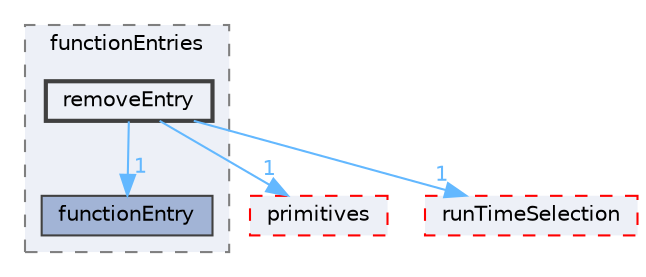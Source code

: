 digraph "src/OpenFOAM/db/dictionary/functionEntries/removeEntry"
{
 // LATEX_PDF_SIZE
  bgcolor="transparent";
  edge [fontname=Helvetica,fontsize=10,labelfontname=Helvetica,labelfontsize=10];
  node [fontname=Helvetica,fontsize=10,shape=box,height=0.2,width=0.4];
  compound=true
  subgraph clusterdir_02d80f093374efbc333e223ddfd028a9 {
    graph [ bgcolor="#edf0f7", pencolor="grey50", label="functionEntries", fontname=Helvetica,fontsize=10 style="filled,dashed", URL="dir_02d80f093374efbc333e223ddfd028a9.html",tooltip=""]
  dir_93ae320f13f2b5009a9bc00443e35e66 [label="functionEntry", fillcolor="#a2b4d6", color="grey25", style="filled", URL="dir_93ae320f13f2b5009a9bc00443e35e66.html",tooltip=""];
  dir_d55712e5efed954af925fc006dd993f2 [label="removeEntry", fillcolor="#edf0f7", color="grey25", style="filled,bold", URL="dir_d55712e5efed954af925fc006dd993f2.html",tooltip=""];
  }
  dir_3e50f45338116b169052b428016851aa [label="primitives", fillcolor="#edf0f7", color="red", style="filled,dashed", URL="dir_3e50f45338116b169052b428016851aa.html",tooltip=""];
  dir_97107bb83a2a5bbfad7ddd584e3f301c [label="runTimeSelection", fillcolor="#edf0f7", color="red", style="filled,dashed", URL="dir_97107bb83a2a5bbfad7ddd584e3f301c.html",tooltip=""];
  dir_d55712e5efed954af925fc006dd993f2->dir_3e50f45338116b169052b428016851aa [headlabel="1", labeldistance=1.5 headhref="dir_003316_003069.html" href="dir_003316_003069.html" color="steelblue1" fontcolor="steelblue1"];
  dir_d55712e5efed954af925fc006dd993f2->dir_93ae320f13f2b5009a9bc00443e35e66 [headlabel="1", labeldistance=1.5 headhref="dir_003316_001513.html" href="dir_003316_001513.html" color="steelblue1" fontcolor="steelblue1"];
  dir_d55712e5efed954af925fc006dd993f2->dir_97107bb83a2a5bbfad7ddd584e3f301c [headlabel="1", labeldistance=1.5 headhref="dir_003316_003384.html" href="dir_003316_003384.html" color="steelblue1" fontcolor="steelblue1"];
}
